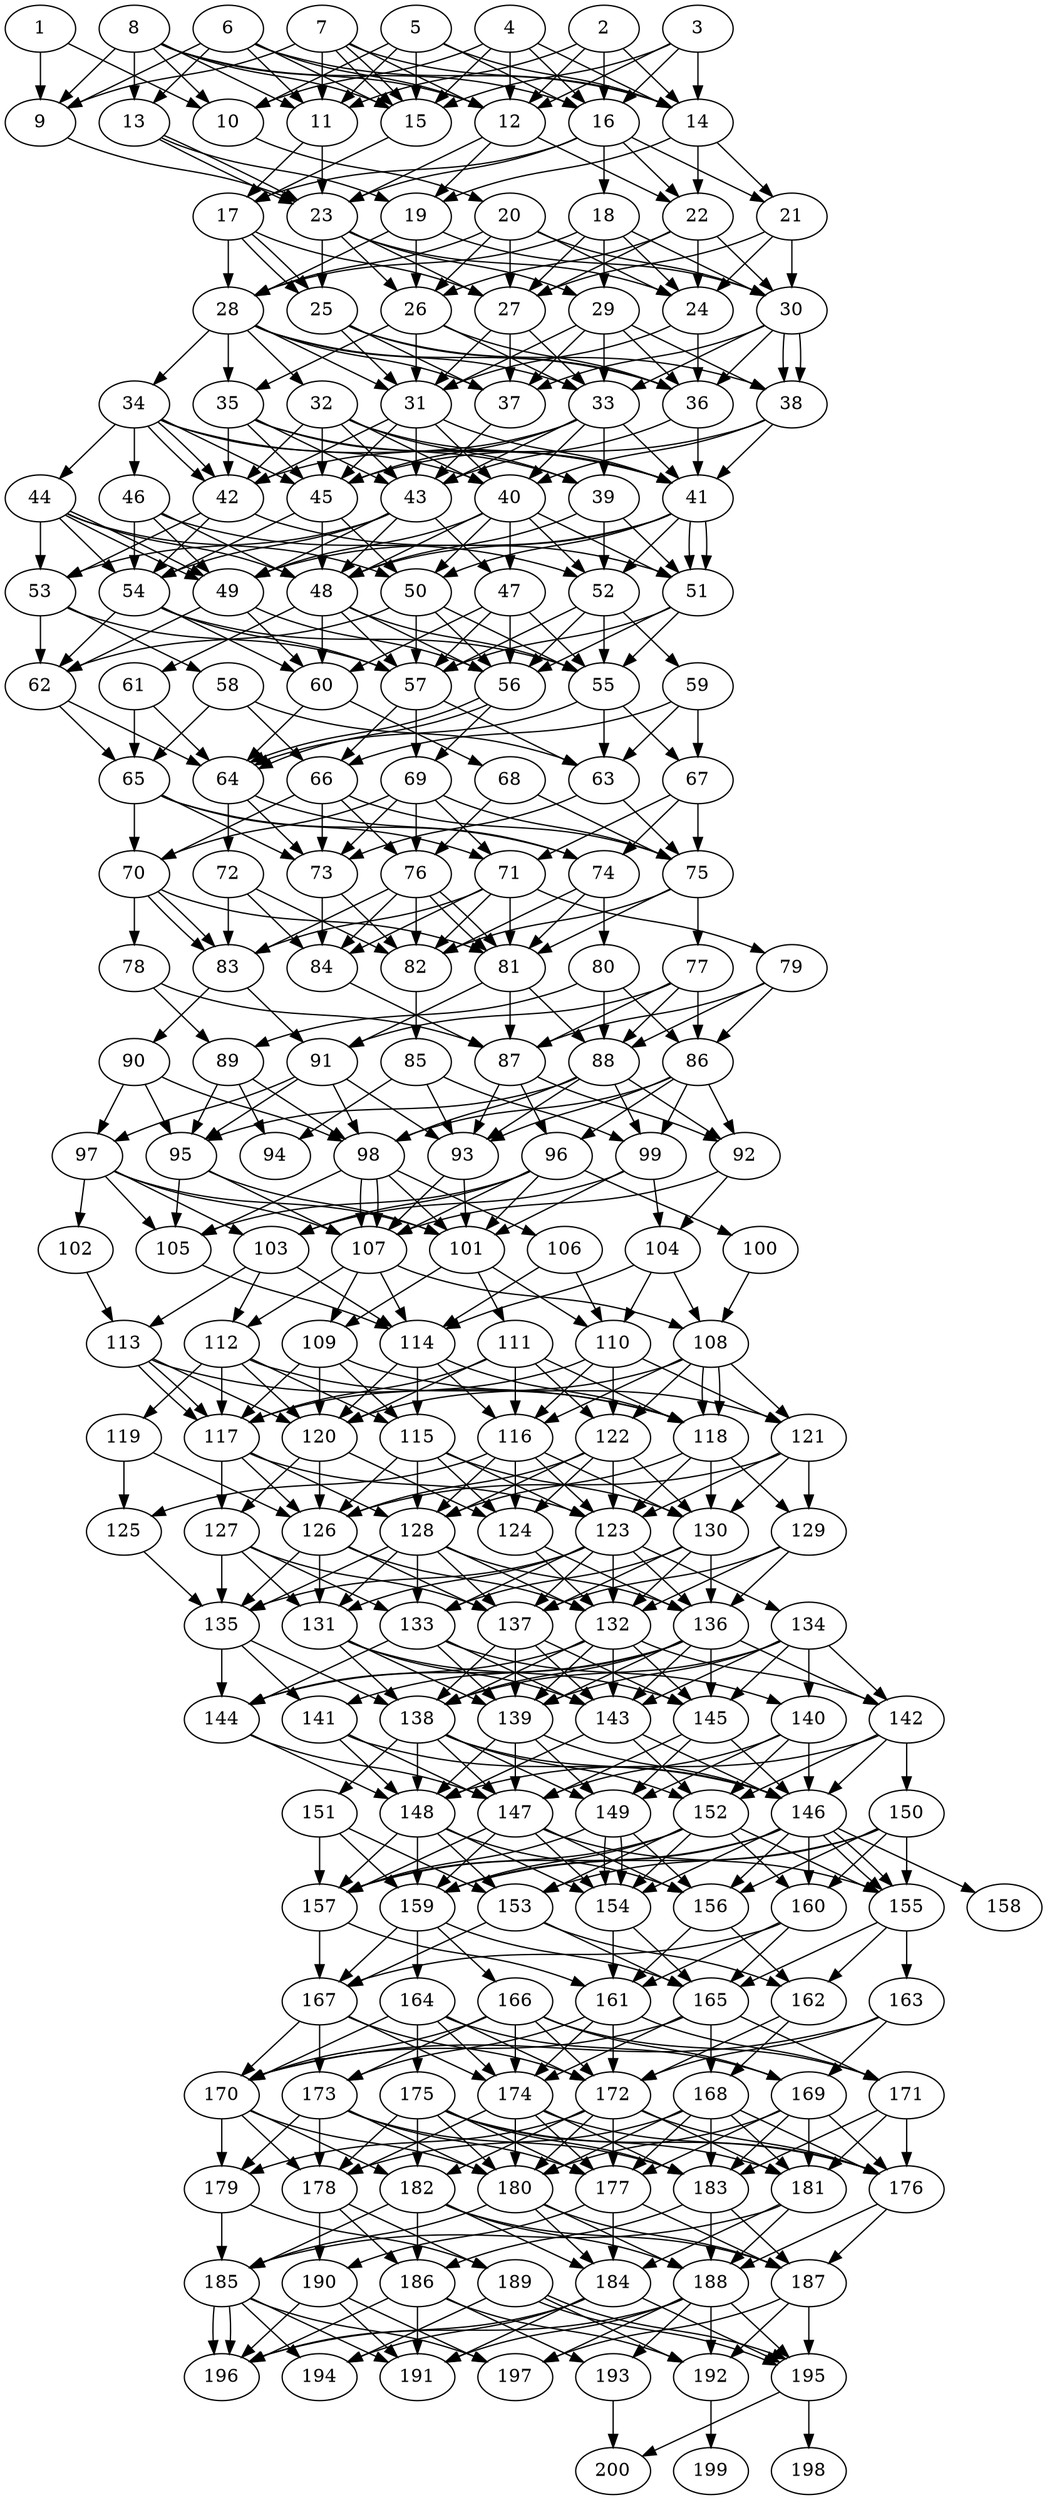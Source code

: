 // DAG automatically generated by daggen at Wed Apr 12 12:21:28 2017
// ./daggen --dot -n 200 --jump=1 --fat=0.4 --regularity=0.4 --density=0.8 
digraph G {
  1 [size="134217728000", alpha="0.18"]
  1 -> 9 [size ="209715200"]
  1 -> 10 [size ="209715200"]
  2 [size="4086218858", alpha="0.19"]
  2 -> 11 [size ="301989888"]
  2 -> 12 [size ="301989888"]
  2 -> 14 [size ="301989888"]
  2 -> 16 [size ="301989888"]
  3 [size="791658142652", alpha="0.13"]
  3 -> 12 [size ="536870912"]
  3 -> 14 [size ="536870912"]
  3 -> 15 [size ="536870912"]
  3 -> 16 [size ="536870912"]
  4 [size="3307564240", alpha="0.15"]
  4 -> 10 [size ="134217728"]
  4 -> 12 [size ="134217728"]
  4 -> 14 [size ="134217728"]
  4 -> 15 [size ="134217728"]
  4 -> 16 [size ="134217728"]
  5 [size="28991029248", alpha="0.15"]
  5 -> 10 [size ="75497472"]
  5 -> 11 [size ="75497472"]
  5 -> 14 [size ="75497472"]
  5 -> 15 [size ="75497472"]
  5 -> 16 [size ="75497472"]
  6 [size="17361281135", alpha="0.07"]
  6 -> 9 [size ="33554432"]
  6 -> 11 [size ="33554432"]
  6 -> 12 [size ="33554432"]
  6 -> 13 [size ="33554432"]
  6 -> 14 [size ="33554432"]
  6 -> 15 [size ="33554432"]
  7 [size="1073741824000", alpha="0.10"]
  7 -> 9 [size ="838860800"]
  7 -> 11 [size ="838860800"]
  7 -> 12 [size ="838860800"]
  7 -> 14 [size ="838860800"]
  7 -> 15 [size ="838860800"]
  7 -> 15 [size ="838860800"]
  8 [size="146402161608", alpha="0.13"]
  8 -> 9 [size ="134217728"]
  8 -> 10 [size ="134217728"]
  8 -> 11 [size ="134217728"]
  8 -> 12 [size ="134217728"]
  8 -> 13 [size ="134217728"]
  8 -> 15 [size ="134217728"]
  8 -> 16 [size ="134217728"]
  9 [size="121656149772", alpha="0.17"]
  9 -> 23 [size ="134217728"]
  10 [size="350303639826", alpha="0.07"]
  10 -> 20 [size ="411041792"]
  11 [size="136033636728", alpha="0.13"]
  11 -> 17 [size ="134217728"]
  11 -> 23 [size ="134217728"]
  12 [size="460368883345", alpha="0.02"]
  12 -> 19 [size ="838860800"]
  12 -> 22 [size ="838860800"]
  12 -> 23 [size ="838860800"]
  13 [size="113571542892", alpha="0.07"]
  13 -> 19 [size ="134217728"]
  13 -> 23 [size ="134217728"]
  13 -> 23 [size ="134217728"]
  14 [size="22220304516", alpha="0.15"]
  14 -> 19 [size ="536870912"]
  14 -> 21 [size ="536870912"]
  14 -> 22 [size ="536870912"]
  15 [size="368293445632", alpha="0.17"]
  15 -> 17 [size ="411041792"]
  16 [size="7049184279", alpha="0.18"]
  16 -> 17 [size ="411041792"]
  16 -> 18 [size ="411041792"]
  16 -> 21 [size ="411041792"]
  16 -> 22 [size ="411041792"]
  16 -> 23 [size ="411041792"]
  17 [size="4660489502", alpha="0.07"]
  17 -> 25 [size ="536870912"]
  17 -> 25 [size ="536870912"]
  17 -> 27 [size ="536870912"]
  17 -> 28 [size ="536870912"]
  18 [size="285040847583", alpha="0.16"]
  18 -> 24 [size ="301989888"]
  18 -> 27 [size ="301989888"]
  18 -> 28 [size ="301989888"]
  18 -> 29 [size ="301989888"]
  18 -> 30 [size ="301989888"]
  19 [size="82282792883", alpha="0.01"]
  19 -> 26 [size ="75497472"]
  19 -> 28 [size ="75497472"]
  19 -> 30 [size ="75497472"]
  20 [size="1177781326468", alpha="0.05"]
  20 -> 24 [size ="838860800"]
  20 -> 26 [size ="838860800"]
  20 -> 27 [size ="838860800"]
  20 -> 28 [size ="838860800"]
  20 -> 30 [size ="838860800"]
  21 [size="33618765456", alpha="0.01"]
  21 -> 24 [size ="134217728"]
  21 -> 27 [size ="134217728"]
  21 -> 30 [size ="134217728"]
  22 [size="263178935221", alpha="0.04"]
  22 -> 24 [size ="411041792"]
  22 -> 26 [size ="411041792"]
  22 -> 27 [size ="411041792"]
  22 -> 30 [size ="411041792"]
  23 [size="110678232321", alpha="0.16"]
  23 -> 24 [size ="75497472"]
  23 -> 25 [size ="75497472"]
  23 -> 26 [size ="75497472"]
  23 -> 27 [size ="75497472"]
  23 -> 29 [size ="75497472"]
  24 [size="2700604859", alpha="0.17"]
  24 -> 31 [size ="75497472"]
  24 -> 36 [size ="75497472"]
  25 [size="248689308154", alpha="0.19"]
  25 -> 31 [size ="301989888"]
  25 -> 36 [size ="301989888"]
  25 -> 37 [size ="301989888"]
  25 -> 38 [size ="301989888"]
  26 [size="1242117327046", alpha="0.02"]
  26 -> 31 [size ="838860800"]
  26 -> 33 [size ="838860800"]
  26 -> 35 [size ="838860800"]
  26 -> 36 [size ="838860800"]
  27 [size="231928233984", alpha="0.09"]
  27 -> 31 [size ="301989888"]
  27 -> 33 [size ="301989888"]
  27 -> 37 [size ="301989888"]
  28 [size="1073741824000", alpha="0.05"]
  28 -> 31 [size ="838860800"]
  28 -> 32 [size ="838860800"]
  28 -> 33 [size ="838860800"]
  28 -> 34 [size ="838860800"]
  28 -> 35 [size ="838860800"]
  28 -> 36 [size ="838860800"]
  28 -> 37 [size ="838860800"]
  29 [size="5313927430", alpha="0.20"]
  29 -> 31 [size ="209715200"]
  29 -> 33 [size ="209715200"]
  29 -> 36 [size ="209715200"]
  29 -> 37 [size ="209715200"]
  29 -> 38 [size ="209715200"]
  30 [size="136294374800", alpha="0.17"]
  30 -> 33 [size ="411041792"]
  30 -> 36 [size ="411041792"]
  30 -> 37 [size ="411041792"]
  30 -> 38 [size ="411041792"]
  30 -> 38 [size ="411041792"]
  31 [size="8589934592", alpha="0.05"]
  31 -> 40 [size ="33554432"]
  31 -> 41 [size ="33554432"]
  31 -> 42 [size ="33554432"]
  31 -> 43 [size ="33554432"]
  31 -> 45 [size ="33554432"]
  32 [size="377454807652", alpha="0.04"]
  32 -> 39 [size ="536870912"]
  32 -> 40 [size ="536870912"]
  32 -> 41 [size ="536870912"]
  32 -> 42 [size ="536870912"]
  32 -> 43 [size ="536870912"]
  32 -> 45 [size ="536870912"]
  33 [size="14626268395", alpha="0.15"]
  33 -> 39 [size ="679477248"]
  33 -> 40 [size ="679477248"]
  33 -> 41 [size ="679477248"]
  33 -> 42 [size ="679477248"]
  33 -> 43 [size ="679477248"]
  33 -> 45 [size ="679477248"]
  34 [size="8589934592", alpha="0.13"]
  34 -> 40 [size ="33554432"]
  34 -> 41 [size ="33554432"]
  34 -> 42 [size ="33554432"]
  34 -> 42 [size ="33554432"]
  34 -> 44 [size ="33554432"]
  34 -> 45 [size ="33554432"]
  34 -> 46 [size ="33554432"]
  35 [size="28991029248", alpha="0.02"]
  35 -> 39 [size ="75497472"]
  35 -> 41 [size ="75497472"]
  35 -> 42 [size ="75497472"]
  35 -> 43 [size ="75497472"]
  35 -> 45 [size ="75497472"]
  36 [size="68719476736", alpha="0.13"]
  36 -> 41 [size ="134217728"]
  36 -> 43 [size ="134217728"]
  37 [size="80305793649", alpha="0.15"]
  37 -> 43 [size ="75497472"]
  38 [size="549755813888", alpha="0.17"]
  38 -> 40 [size ="536870912"]
  38 -> 41 [size ="536870912"]
  38 -> 45 [size ="536870912"]
  39 [size="8589934592", alpha="0.16"]
  39 -> 48 [size ="33554432"]
  39 -> 51 [size ="33554432"]
  39 -> 52 [size ="33554432"]
  40 [size="119183840413", alpha="0.07"]
  40 -> 47 [size ="301989888"]
  40 -> 48 [size ="301989888"]
  40 -> 49 [size ="301989888"]
  40 -> 50 [size ="301989888"]
  40 -> 51 [size ="301989888"]
  40 -> 52 [size ="301989888"]
  41 [size="97057405247", alpha="0.09"]
  41 -> 48 [size ="209715200"]
  41 -> 49 [size ="209715200"]
  41 -> 50 [size ="209715200"]
  41 -> 51 [size ="209715200"]
  41 -> 51 [size ="209715200"]
  41 -> 52 [size ="209715200"]
  42 [size="28991029248", alpha="0.05"]
  42 -> 51 [size ="75497472"]
  42 -> 53 [size ="75497472"]
  42 -> 54 [size ="75497472"]
  43 [size="446586988122", alpha="0.05"]
  43 -> 47 [size ="838860800"]
  43 -> 48 [size ="838860800"]
  43 -> 49 [size ="838860800"]
  43 -> 53 [size ="838860800"]
  43 -> 54 [size ="838860800"]
  44 [size="1650126120", alpha="0.03"]
  44 -> 48 [size ="33554432"]
  44 -> 49 [size ="33554432"]
  44 -> 49 [size ="33554432"]
  44 -> 50 [size ="33554432"]
  44 -> 53 [size ="33554432"]
  44 -> 54 [size ="33554432"]
  45 [size="216510578708", alpha="0.04"]
  45 -> 48 [size ="209715200"]
  45 -> 50 [size ="209715200"]
  45 -> 54 [size ="209715200"]
  46 [size="231928233984", alpha="0.11"]
  46 -> 48 [size ="301989888"]
  46 -> 49 [size ="301989888"]
  46 -> 52 [size ="301989888"]
  46 -> 54 [size ="301989888"]
  47 [size="177471977332", alpha="0.05"]
  47 -> 55 [size ="536870912"]
  47 -> 56 [size ="536870912"]
  47 -> 57 [size ="536870912"]
  47 -> 60 [size ="536870912"]
  48 [size="1937125556", alpha="0.12"]
  48 -> 55 [size ="75497472"]
  48 -> 56 [size ="75497472"]
  48 -> 57 [size ="75497472"]
  48 -> 60 [size ="75497472"]
  48 -> 61 [size ="75497472"]
  49 [size="231928233984", alpha="0.13"]
  49 -> 56 [size ="301989888"]
  49 -> 60 [size ="301989888"]
  49 -> 62 [size ="301989888"]
  50 [size="188723756674", alpha="0.11"]
  50 -> 55 [size ="411041792"]
  50 -> 56 [size ="411041792"]
  50 -> 57 [size ="411041792"]
  50 -> 62 [size ="411041792"]
  51 [size="123090838306", alpha="0.08"]
  51 -> 55 [size ="209715200"]
  51 -> 56 [size ="209715200"]
  51 -> 57 [size ="209715200"]
  52 [size="8589934592", alpha="0.09"]
  52 -> 55 [size ="33554432"]
  52 -> 56 [size ="33554432"]
  52 -> 57 [size ="33554432"]
  52 -> 59 [size ="33554432"]
  53 [size="134217728000", alpha="0.16"]
  53 -> 57 [size ="209715200"]
  53 -> 58 [size ="209715200"]
  53 -> 62 [size ="209715200"]
  54 [size="36094018434", alpha="0.13"]
  54 -> 55 [size ="838860800"]
  54 -> 57 [size ="838860800"]
  54 -> 60 [size ="838860800"]
  54 -> 62 [size ="838860800"]
  55 [size="549755813888", alpha="0.19"]
  55 -> 63 [size ="536870912"]
  55 -> 64 [size ="536870912"]
  55 -> 67 [size ="536870912"]
  56 [size="1073741824000", alpha="0.10"]
  56 -> 64 [size ="838860800"]
  56 -> 64 [size ="838860800"]
  56 -> 69 [size ="838860800"]
  57 [size="3143779428", alpha="0.14"]
  57 -> 63 [size ="75497472"]
  57 -> 66 [size ="75497472"]
  57 -> 69 [size ="75497472"]
  58 [size="190328982842", alpha="0.03"]
  58 -> 63 [size ="679477248"]
  58 -> 65 [size ="679477248"]
  58 -> 66 [size ="679477248"]
  59 [size="40856187564", alpha="0.07"]
  59 -> 63 [size ="134217728"]
  59 -> 66 [size ="134217728"]
  59 -> 67 [size ="134217728"]
  60 [size="320258180814", alpha="0.04"]
  60 -> 64 [size ="679477248"]
  60 -> 68 [size ="679477248"]
  61 [size="12144513613", alpha="0.12"]
  61 -> 64 [size ="411041792"]
  61 -> 65 [size ="411041792"]
  62 [size="948134319", alpha="0.14"]
  62 -> 64 [size ="33554432"]
  62 -> 65 [size ="33554432"]
  63 [size="579086205", alpha="0.00"]
  63 -> 73 [size ="33554432"]
  63 -> 75 [size ="33554432"]
  64 [size="191469762245", alpha="0.15"]
  64 -> 72 [size ="411041792"]
  64 -> 73 [size ="411041792"]
  64 -> 74 [size ="411041792"]
  65 [size="769362507522", alpha="0.11"]
  65 -> 70 [size ="679477248"]
  65 -> 71 [size ="679477248"]
  65 -> 73 [size ="679477248"]
  65 -> 74 [size ="679477248"]
  66 [size="26910939808", alpha="0.00"]
  66 -> 70 [size ="536870912"]
  66 -> 73 [size ="536870912"]
  66 -> 75 [size ="536870912"]
  66 -> 76 [size ="536870912"]
  67 [size="466289967348", alpha="0.13"]
  67 -> 71 [size ="679477248"]
  67 -> 74 [size ="679477248"]
  67 -> 75 [size ="679477248"]
  68 [size="114366160358", alpha="0.03"]
  68 -> 75 [size ="301989888"]
  68 -> 76 [size ="301989888"]
  69 [size="231928233984", alpha="0.10"]
  69 -> 70 [size ="301989888"]
  69 -> 71 [size ="301989888"]
  69 -> 73 [size ="301989888"]
  69 -> 75 [size ="301989888"]
  69 -> 76 [size ="301989888"]
  70 [size="1518413496", alpha="0.05"]
  70 -> 78 [size ="134217728"]
  70 -> 81 [size ="134217728"]
  70 -> 83 [size ="134217728"]
  70 -> 83 [size ="134217728"]
  71 [size="186604873416", alpha="0.17"]
  71 -> 79 [size ="134217728"]
  71 -> 81 [size ="134217728"]
  71 -> 82 [size ="134217728"]
  71 -> 83 [size ="134217728"]
  71 -> 84 [size ="134217728"]
  72 [size="37295678426", alpha="0.17"]
  72 -> 82 [size ="33554432"]
  72 -> 83 [size ="33554432"]
  72 -> 84 [size ="33554432"]
  73 [size="134217728000", alpha="0.01"]
  73 -> 82 [size ="209715200"]
  73 -> 84 [size ="209715200"]
  74 [size="289875927418", alpha="0.14"]
  74 -> 80 [size ="679477248"]
  74 -> 81 [size ="679477248"]
  74 -> 82 [size ="679477248"]
  75 [size="9278769144", alpha="0.19"]
  75 -> 77 [size ="301989888"]
  75 -> 81 [size ="301989888"]
  75 -> 82 [size ="301989888"]
  76 [size="155072234775", alpha="0.01"]
  76 -> 81 [size ="301989888"]
  76 -> 81 [size ="301989888"]
  76 -> 82 [size ="301989888"]
  76 -> 83 [size ="301989888"]
  76 -> 84 [size ="301989888"]
  77 [size="1986619982", alpha="0.07"]
  77 -> 86 [size ="33554432"]
  77 -> 87 [size ="33554432"]
  77 -> 88 [size ="33554432"]
  77 -> 91 [size ="33554432"]
  78 [size="1184747718781", alpha="0.04"]
  78 -> 87 [size ="838860800"]
  78 -> 89 [size ="838860800"]
  79 [size="30482823816", alpha="0.15"]
  79 -> 86 [size ="536870912"]
  79 -> 87 [size ="536870912"]
  79 -> 88 [size ="536870912"]
  80 [size="478496990857", alpha="0.00"]
  80 -> 86 [size ="411041792"]
  80 -> 88 [size ="411041792"]
  80 -> 89 [size ="411041792"]
  81 [size="5544684590", alpha="0.12"]
  81 -> 87 [size ="536870912"]
  81 -> 88 [size ="536870912"]
  81 -> 91 [size ="536870912"]
  82 [size="26500634397", alpha="0.13"]
  82 -> 85 [size ="75497472"]
  83 [size="13454265205", alpha="0.01"]
  83 -> 90 [size ="301989888"]
  83 -> 91 [size ="301989888"]
  84 [size="898572261100", alpha="0.19"]
  84 -> 87 [size ="679477248"]
  85 [size="635647140232", alpha="0.13"]
  85 -> 93 [size ="536870912"]
  85 -> 94 [size ="536870912"]
  85 -> 99 [size ="536870912"]
  86 [size="17867027038", alpha="0.03"]
  86 -> 92 [size ="301989888"]
  86 -> 93 [size ="301989888"]
  86 -> 96 [size ="301989888"]
  86 -> 98 [size ="301989888"]
  86 -> 99 [size ="301989888"]
  87 [size="1039402273314", alpha="0.08"]
  87 -> 92 [size ="679477248"]
  87 -> 93 [size ="679477248"]
  87 -> 96 [size ="679477248"]
  88 [size="16248522355", alpha="0.07"]
  88 -> 92 [size ="411041792"]
  88 -> 93 [size ="411041792"]
  88 -> 95 [size ="411041792"]
  88 -> 98 [size ="411041792"]
  88 -> 99 [size ="411041792"]
  89 [size="14797325348", alpha="0.16"]
  89 -> 94 [size ="411041792"]
  89 -> 95 [size ="411041792"]
  89 -> 98 [size ="411041792"]
  90 [size="368293445632", alpha="0.03"]
  90 -> 95 [size ="411041792"]
  90 -> 97 [size ="411041792"]
  90 -> 98 [size ="411041792"]
  91 [size="1073741824000", alpha="0.15"]
  91 -> 93 [size ="838860800"]
  91 -> 95 [size ="838860800"]
  91 -> 97 [size ="838860800"]
  91 -> 98 [size ="838860800"]
  92 [size="782757789696", alpha="0.10"]
  92 -> 104 [size ="679477248"]
  92 -> 107 [size ="679477248"]
  93 [size="358937294", alpha="0.10"]
  93 -> 101 [size ="33554432"]
  93 -> 107 [size ="33554432"]
  94 [size="52599414619", alpha="0.15"]
  95 [size="27710819222", alpha="0.09"]
  95 -> 101 [size ="679477248"]
  95 -> 105 [size ="679477248"]
  95 -> 107 [size ="679477248"]
  96 [size="28991029248", alpha="0.15"]
  96 -> 100 [size ="75497472"]
  96 -> 101 [size ="75497472"]
  96 -> 103 [size ="75497472"]
  96 -> 105 [size ="75497472"]
  96 -> 107 [size ="75497472"]
  97 [size="8589934592", alpha="0.14"]
  97 -> 101 [size ="33554432"]
  97 -> 102 [size ="33554432"]
  97 -> 103 [size ="33554432"]
  97 -> 105 [size ="33554432"]
  97 -> 107 [size ="33554432"]
  98 [size="1073741824000", alpha="0.17"]
  98 -> 101 [size ="838860800"]
  98 -> 105 [size ="838860800"]
  98 -> 106 [size ="838860800"]
  98 -> 107 [size ="838860800"]
  98 -> 107 [size ="838860800"]
  99 [size="8589934592", alpha="0.18"]
  99 -> 101 [size ="33554432"]
  99 -> 103 [size ="33554432"]
  99 -> 104 [size ="33554432"]
  100 [size="136728469095", alpha="0.09"]
  100 -> 108 [size ="209715200"]
  101 [size="134217728000", alpha="0.07"]
  101 -> 109 [size ="209715200"]
  101 -> 110 [size ="209715200"]
  101 -> 111 [size ="209715200"]
  102 [size="12036352382", alpha="0.08"]
  102 -> 113 [size ="301989888"]
  103 [size="28991029248", alpha="0.06"]
  103 -> 112 [size ="75497472"]
  103 -> 113 [size ="75497472"]
  103 -> 114 [size ="75497472"]
  104 [size="782757789696", alpha="0.19"]
  104 -> 108 [size ="679477248"]
  104 -> 110 [size ="679477248"]
  104 -> 114 [size ="679477248"]
  105 [size="134245675392", alpha="0.04"]
  105 -> 114 [size ="134217728"]
  106 [size="15458132095", alpha="0.13"]
  106 -> 110 [size ="411041792"]
  106 -> 114 [size ="411041792"]
  107 [size="17875949438", alpha="0.01"]
  107 -> 108 [size ="411041792"]
  107 -> 109 [size ="411041792"]
  107 -> 112 [size ="411041792"]
  107 -> 114 [size ="411041792"]
  108 [size="51442940419", alpha="0.07"]
  108 -> 116 [size ="838860800"]
  108 -> 118 [size ="838860800"]
  108 -> 118 [size ="838860800"]
  108 -> 120 [size ="838860800"]
  108 -> 121 [size ="838860800"]
  108 -> 122 [size ="838860800"]
  109 [size="248095251225", alpha="0.20"]
  109 -> 115 [size ="301989888"]
  109 -> 117 [size ="301989888"]
  109 -> 120 [size ="301989888"]
  109 -> 121 [size ="301989888"]
  110 [size="8589934592", alpha="0.03"]
  110 -> 116 [size ="33554432"]
  110 -> 117 [size ="33554432"]
  110 -> 121 [size ="33554432"]
  110 -> 122 [size ="33554432"]
  111 [size="8589934592", alpha="0.17"]
  111 -> 116 [size ="33554432"]
  111 -> 117 [size ="33554432"]
  111 -> 118 [size ="33554432"]
  111 -> 120 [size ="33554432"]
  111 -> 122 [size ="33554432"]
  112 [size="19977118270", alpha="0.00"]
  112 -> 115 [size ="536870912"]
  112 -> 117 [size ="536870912"]
  112 -> 118 [size ="536870912"]
  112 -> 119 [size ="536870912"]
  112 -> 120 [size ="536870912"]
  113 [size="2429349948", alpha="0.14"]
  113 -> 117 [size ="75497472"]
  113 -> 117 [size ="75497472"]
  113 -> 118 [size ="75497472"]
  113 -> 120 [size ="75497472"]
  114 [size="1073741824000", alpha="0.12"]
  114 -> 115 [size ="838860800"]
  114 -> 116 [size ="838860800"]
  114 -> 118 [size ="838860800"]
  114 -> 120 [size ="838860800"]
  115 [size="51081921588", alpha="0.17"]
  115 -> 123 [size ="838860800"]
  115 -> 124 [size ="838860800"]
  115 -> 126 [size ="838860800"]
  115 -> 128 [size ="838860800"]
  115 -> 130 [size ="838860800"]
  116 [size="414667046506", alpha="0.08"]
  116 -> 123 [size ="838860800"]
  116 -> 124 [size ="838860800"]
  116 -> 125 [size ="838860800"]
  116 -> 128 [size ="838860800"]
  116 -> 130 [size ="838860800"]
  117 [size="23817016852", alpha="0.13"]
  117 -> 123 [size ="411041792"]
  117 -> 126 [size ="411041792"]
  117 -> 127 [size ="411041792"]
  117 -> 128 [size ="411041792"]
  118 [size="512973952930", alpha="0.13"]
  118 -> 123 [size ="411041792"]
  118 -> 128 [size ="411041792"]
  118 -> 129 [size ="411041792"]
  118 -> 130 [size ="411041792"]
  119 [size="1073741824000", alpha="0.13"]
  119 -> 125 [size ="838860800"]
  119 -> 126 [size ="838860800"]
  120 [size="782757789696", alpha="0.18"]
  120 -> 124 [size ="679477248"]
  120 -> 126 [size ="679477248"]
  120 -> 127 [size ="679477248"]
  121 [size="549755813888", alpha="0.14"]
  121 -> 123 [size ="536870912"]
  121 -> 126 [size ="536870912"]
  121 -> 129 [size ="536870912"]
  121 -> 130 [size ="536870912"]
  122 [size="662377380", alpha="0.02"]
  122 -> 123 [size ="75497472"]
  122 -> 124 [size ="75497472"]
  122 -> 126 [size ="75497472"]
  122 -> 128 [size ="75497472"]
  122 -> 130 [size ="75497472"]
  123 [size="52109804256", alpha="0.17"]
  123 -> 131 [size ="838860800"]
  123 -> 132 [size ="838860800"]
  123 -> 133 [size ="838860800"]
  123 -> 134 [size ="838860800"]
  123 -> 135 [size ="838860800"]
  123 -> 136 [size ="838860800"]
  123 -> 137 [size ="838860800"]
  124 [size="28991029248", alpha="0.16"]
  124 -> 132 [size ="75497472"]
  124 -> 136 [size ="75497472"]
  125 [size="8589934592", alpha="0.14"]
  125 -> 135 [size ="33554432"]
  126 [size="65643804684", alpha="0.04"]
  126 -> 131 [size ="134217728"]
  126 -> 132 [size ="134217728"]
  126 -> 135 [size ="134217728"]
  126 -> 137 [size ="134217728"]
  127 [size="17774771610", alpha="0.06"]
  127 -> 131 [size ="301989888"]
  127 -> 133 [size ="301989888"]
  127 -> 135 [size ="301989888"]
  127 -> 137 [size ="301989888"]
  128 [size="66599167092", alpha="0.19"]
  128 -> 131 [size ="75497472"]
  128 -> 132 [size ="75497472"]
  128 -> 133 [size ="75497472"]
  128 -> 135 [size ="75497472"]
  128 -> 136 [size ="75497472"]
  128 -> 137 [size ="75497472"]
  129 [size="134217728000", alpha="0.12"]
  129 -> 132 [size ="209715200"]
  129 -> 136 [size ="209715200"]
  129 -> 137 [size ="209715200"]
  130 [size="1100246341892", alpha="0.16"]
  130 -> 132 [size ="679477248"]
  130 -> 133 [size ="679477248"]
  130 -> 136 [size ="679477248"]
  130 -> 137 [size ="679477248"]
  131 [size="36381972141", alpha="0.02"]
  131 -> 138 [size ="838860800"]
  131 -> 139 [size ="838860800"]
  131 -> 143 [size ="838860800"]
  131 -> 145 [size ="838860800"]
  132 [size="38775206883", alpha="0.17"]
  132 -> 138 [size ="679477248"]
  132 -> 139 [size ="679477248"]
  132 -> 142 [size ="679477248"]
  132 -> 143 [size ="679477248"]
  132 -> 144 [size ="679477248"]
  132 -> 145 [size ="679477248"]
  133 [size="231928233984", alpha="0.16"]
  133 -> 139 [size ="301989888"]
  133 -> 140 [size ="301989888"]
  133 -> 143 [size ="301989888"]
  133 -> 144 [size ="301989888"]
  134 [size="458442153641", alpha="0.20"]
  134 -> 138 [size ="301989888"]
  134 -> 139 [size ="301989888"]
  134 -> 140 [size ="301989888"]
  134 -> 142 [size ="301989888"]
  134 -> 143 [size ="301989888"]
  134 -> 145 [size ="301989888"]
  135 [size="782757789696", alpha="0.01"]
  135 -> 138 [size ="679477248"]
  135 -> 141 [size ="679477248"]
  135 -> 144 [size ="679477248"]
  136 [size="171538378998", alpha="0.17"]
  136 -> 138 [size ="209715200"]
  136 -> 139 [size ="209715200"]
  136 -> 141 [size ="209715200"]
  136 -> 142 [size ="209715200"]
  136 -> 143 [size ="209715200"]
  136 -> 144 [size ="209715200"]
  136 -> 145 [size ="209715200"]
  137 [size="6150638607", alpha="0.02"]
  137 -> 138 [size ="134217728"]
  137 -> 139 [size ="134217728"]
  137 -> 143 [size ="134217728"]
  137 -> 145 [size ="134217728"]
  138 [size="175243370110", alpha="0.11"]
  138 -> 146 [size ="411041792"]
  138 -> 147 [size ="411041792"]
  138 -> 148 [size ="411041792"]
  138 -> 149 [size ="411041792"]
  138 -> 151 [size ="411041792"]
  138 -> 152 [size ="411041792"]
  139 [size="782757789696", alpha="0.12"]
  139 -> 146 [size ="679477248"]
  139 -> 147 [size ="679477248"]
  139 -> 148 [size ="679477248"]
  139 -> 149 [size ="679477248"]
  140 [size="7402373433", alpha="0.18"]
  140 -> 146 [size ="209715200"]
  140 -> 147 [size ="209715200"]
  140 -> 149 [size ="209715200"]
  140 -> 152 [size ="209715200"]
  141 [size="33482762842", alpha="0.05"]
  141 -> 146 [size ="536870912"]
  141 -> 147 [size ="536870912"]
  141 -> 148 [size ="536870912"]
  142 [size="1073741824000", alpha="0.15"]
  142 -> 146 [size ="838860800"]
  142 -> 148 [size ="838860800"]
  142 -> 150 [size ="838860800"]
  142 -> 152 [size ="838860800"]
  143 [size="368293445632", alpha="0.00"]
  143 -> 146 [size ="411041792"]
  143 -> 148 [size ="411041792"]
  143 -> 152 [size ="411041792"]
  144 [size="45400432225", alpha="0.05"]
  144 -> 147 [size ="838860800"]
  144 -> 148 [size ="838860800"]
  145 [size="8431505958", alpha="0.03"]
  145 -> 146 [size ="301989888"]
  145 -> 147 [size ="301989888"]
  145 -> 149 [size ="301989888"]
  146 [size="6079314302", alpha="0.06"]
  146 -> 154 [size ="301989888"]
  146 -> 155 [size ="301989888"]
  146 -> 155 [size ="301989888"]
  146 -> 156 [size ="301989888"]
  146 -> 157 [size ="301989888"]
  146 -> 158 [size ="301989888"]
  146 -> 159 [size ="301989888"]
  146 -> 160 [size ="301989888"]
  147 [size="353284741732", alpha="0.03"]
  147 -> 154 [size ="536870912"]
  147 -> 155 [size ="536870912"]
  147 -> 156 [size ="536870912"]
  147 -> 157 [size ="536870912"]
  147 -> 159 [size ="536870912"]
  148 [size="435886832449", alpha="0.11"]
  148 -> 153 [size ="679477248"]
  148 -> 154 [size ="679477248"]
  148 -> 156 [size ="679477248"]
  148 -> 157 [size ="679477248"]
  148 -> 159 [size ="679477248"]
  149 [size="6322822766", alpha="0.03"]
  149 -> 154 [size ="134217728"]
  149 -> 154 [size ="134217728"]
  149 -> 156 [size ="134217728"]
  149 -> 157 [size ="134217728"]
  150 [size="2736046279", alpha="0.20"]
  150 -> 153 [size ="209715200"]
  150 -> 155 [size ="209715200"]
  150 -> 156 [size ="209715200"]
  150 -> 159 [size ="209715200"]
  150 -> 160 [size ="209715200"]
  151 [size="368293445632", alpha="0.12"]
  151 -> 153 [size ="411041792"]
  151 -> 157 [size ="411041792"]
  151 -> 159 [size ="411041792"]
  152 [size="231928233984", alpha="0.01"]
  152 -> 153 [size ="301989888"]
  152 -> 154 [size ="301989888"]
  152 -> 155 [size ="301989888"]
  152 -> 157 [size ="301989888"]
  152 -> 159 [size ="301989888"]
  152 -> 160 [size ="301989888"]
  153 [size="2210672374", alpha="0.15"]
  153 -> 162 [size ="134217728"]
  153 -> 165 [size ="134217728"]
  153 -> 167 [size ="134217728"]
  154 [size="288846969777", alpha="0.02"]
  154 -> 161 [size ="209715200"]
  154 -> 165 [size ="209715200"]
  155 [size="4507858408", alpha="0.19"]
  155 -> 162 [size ="75497472"]
  155 -> 163 [size ="75497472"]
  155 -> 165 [size ="75497472"]
  156 [size="1804676988", alpha="0.10"]
  156 -> 161 [size ="75497472"]
  156 -> 162 [size ="75497472"]
  157 [size="1073741824000", alpha="0.08"]
  157 -> 161 [size ="838860800"]
  157 -> 167 [size ="838860800"]
  158 [size="231928233984", alpha="0.01"]
  159 [size="68719476736", alpha="0.17"]
  159 -> 164 [size ="134217728"]
  159 -> 165 [size ="134217728"]
  159 -> 166 [size ="134217728"]
  159 -> 167 [size ="134217728"]
  160 [size="108688269756", alpha="0.10"]
  160 -> 161 [size ="134217728"]
  160 -> 165 [size ="134217728"]
  160 -> 167 [size ="134217728"]
  161 [size="4378644889", alpha="0.20"]
  161 -> 171 [size ="411041792"]
  161 -> 172 [size ="411041792"]
  161 -> 173 [size ="411041792"]
  161 -> 174 [size ="411041792"]
  162 [size="556553032587", alpha="0.01"]
  162 -> 168 [size ="838860800"]
  162 -> 172 [size ="838860800"]
  163 [size="88969388952", alpha="0.09"]
  163 -> 169 [size ="134217728"]
  163 -> 170 [size ="134217728"]
  163 -> 172 [size ="134217728"]
  164 [size="410013422988", alpha="0.12"]
  164 -> 169 [size ="411041792"]
  164 -> 170 [size ="411041792"]
  164 -> 172 [size ="411041792"]
  164 -> 174 [size ="411041792"]
  164 -> 175 [size ="411041792"]
  165 [size="1073741824000", alpha="0.07"]
  165 -> 168 [size ="838860800"]
  165 -> 170 [size ="838860800"]
  165 -> 171 [size ="838860800"]
  165 -> 174 [size ="838860800"]
  166 [size="48691694363", alpha="0.08"]
  166 -> 169 [size ="75497472"]
  166 -> 170 [size ="75497472"]
  166 -> 171 [size ="75497472"]
  166 -> 172 [size ="75497472"]
  166 -> 173 [size ="75497472"]
  166 -> 174 [size ="75497472"]
  167 [size="157203544420", alpha="0.19"]
  167 -> 170 [size ="536870912"]
  167 -> 172 [size ="536870912"]
  167 -> 173 [size ="536870912"]
  167 -> 174 [size ="536870912"]
  168 [size="231928233984", alpha="0.03"]
  168 -> 176 [size ="301989888"]
  168 -> 177 [size ="301989888"]
  168 -> 178 [size ="301989888"]
  168 -> 180 [size ="301989888"]
  168 -> 181 [size ="301989888"]
  168 -> 183 [size ="301989888"]
  169 [size="84516183100", alpha="0.01"]
  169 -> 176 [size ="75497472"]
  169 -> 177 [size ="75497472"]
  169 -> 180 [size ="75497472"]
  169 -> 181 [size ="75497472"]
  169 -> 183 [size ="75497472"]
  170 [size="8589934592", alpha="0.05"]
  170 -> 178 [size ="33554432"]
  170 -> 179 [size ="33554432"]
  170 -> 180 [size ="33554432"]
  170 -> 182 [size ="33554432"]
  171 [size="127305052575", alpha="0.04"]
  171 -> 176 [size ="301989888"]
  171 -> 181 [size ="301989888"]
  171 -> 183 [size ="301989888"]
  172 [size="549755813888", alpha="0.12"]
  172 -> 176 [size ="536870912"]
  172 -> 177 [size ="536870912"]
  172 -> 179 [size ="536870912"]
  172 -> 180 [size ="536870912"]
  172 -> 181 [size ="536870912"]
  172 -> 182 [size ="536870912"]
  173 [size="3958194428", alpha="0.06"]
  173 -> 177 [size ="75497472"]
  173 -> 178 [size ="75497472"]
  173 -> 179 [size ="75497472"]
  173 -> 180 [size ="75497472"]
  173 -> 183 [size ="75497472"]
  174 [size="52653746527", alpha="0.17"]
  174 -> 176 [size ="75497472"]
  174 -> 177 [size ="75497472"]
  174 -> 178 [size ="75497472"]
  174 -> 180 [size ="75497472"]
  174 -> 183 [size ="75497472"]
  175 [size="463580099382", alpha="0.19"]
  175 -> 176 [size ="301989888"]
  175 -> 177 [size ="301989888"]
  175 -> 178 [size ="301989888"]
  175 -> 180 [size ="301989888"]
  175 -> 181 [size ="301989888"]
  175 -> 182 [size ="301989888"]
  175 -> 183 [size ="301989888"]
  176 [size="8589934592", alpha="0.04"]
  176 -> 187 [size ="33554432"]
  176 -> 188 [size ="33554432"]
  177 [size="14476402619", alpha="0.01"]
  177 -> 184 [size ="33554432"]
  177 -> 187 [size ="33554432"]
  177 -> 190 [size ="33554432"]
  178 [size="6467455659", alpha="0.19"]
  178 -> 186 [size ="209715200"]
  178 -> 189 [size ="209715200"]
  178 -> 190 [size ="209715200"]
  179 [size="663208975558", alpha="0.05"]
  179 -> 185 [size ="411041792"]
  179 -> 189 [size ="411041792"]
  180 [size="368293445632", alpha="0.15"]
  180 -> 184 [size ="411041792"]
  180 -> 185 [size ="411041792"]
  180 -> 187 [size ="411041792"]
  180 -> 188 [size ="411041792"]
  181 [size="30430218746", alpha="0.18"]
  181 -> 184 [size ="536870912"]
  181 -> 185 [size ="536870912"]
  181 -> 188 [size ="536870912"]
  182 [size="68719476736", alpha="0.14"]
  182 -> 184 [size ="134217728"]
  182 -> 185 [size ="134217728"]
  182 -> 186 [size ="134217728"]
  182 -> 187 [size ="134217728"]
  182 -> 188 [size ="134217728"]
  183 [size="21791132906", alpha="0.15"]
  183 -> 186 [size ="536870912"]
  183 -> 187 [size ="536870912"]
  183 -> 188 [size ="536870912"]
  184 [size="932285495652", alpha="0.18"]
  184 -> 191 [size ="679477248"]
  184 -> 194 [size ="679477248"]
  184 -> 195 [size ="679477248"]
  184 -> 196 [size ="679477248"]
  185 [size="1073741824000", alpha="0.08"]
  185 -> 191 [size ="838860800"]
  185 -> 194 [size ="838860800"]
  185 -> 196 [size ="838860800"]
  185 -> 196 [size ="838860800"]
  185 -> 197 [size ="838860800"]
  186 [size="11986472180", alpha="0.05"]
  186 -> 191 [size ="536870912"]
  186 -> 192 [size ="536870912"]
  186 -> 193 [size ="536870912"]
  186 -> 196 [size ="536870912"]
  187 [size="4775948563", alpha="0.17"]
  187 -> 192 [size ="134217728"]
  187 -> 195 [size ="134217728"]
  187 -> 197 [size ="134217728"]
  188 [size="134217728000", alpha="0.03"]
  188 -> 191 [size ="209715200"]
  188 -> 192 [size ="209715200"]
  188 -> 193 [size ="209715200"]
  188 -> 195 [size ="209715200"]
  188 -> 196 [size ="209715200"]
  188 -> 197 [size ="209715200"]
  189 [size="5912427092", alpha="0.11"]
  189 -> 192 [size ="134217728"]
  189 -> 194 [size ="134217728"]
  189 -> 195 [size ="134217728"]
  189 -> 195 [size ="134217728"]
  190 [size="268173662424", alpha="0.02"]
  190 -> 191 [size ="209715200"]
  190 -> 196 [size ="209715200"]
  190 -> 197 [size ="209715200"]
  191 [size="134217728000", alpha="0.05"]
  192 [size="549755813888", alpha="0.14"]
  192 -> 199 [size ="536870912"]
  193 [size="26602178794", alpha="0.16"]
  193 -> 200 [size ="75497472"]
  194 [size="134217728000", alpha="0.12"]
  195 [size="890068935382", alpha="0.08"]
  195 -> 198 [size ="838860800"]
  195 -> 200 [size ="838860800"]
  196 [size="8332446003", alpha="0.05"]
  197 [size="581423500944", alpha="0.02"]
  198 [size="134217728000", alpha="0.15"]
  199 [size="1073741824000", alpha="0.14"]
  200 [size="1073741824000", alpha="0.02"]
}
